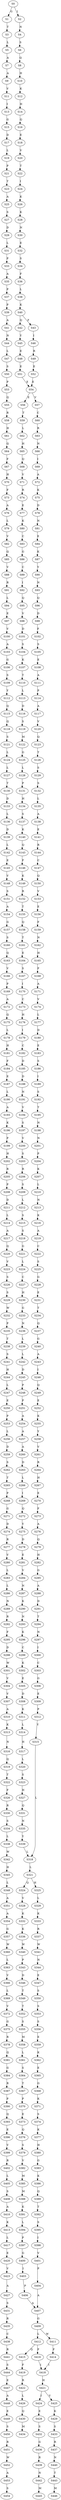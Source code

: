 strict digraph  {
	S0 -> S1 [ label = G ];
	S0 -> S2 [ label = I ];
	S1 -> S3 [ label = T ];
	S2 -> S4 [ label = N ];
	S3 -> S5 [ label = L ];
	S4 -> S6 [ label = S ];
	S5 -> S7 [ label = A ];
	S6 -> S8 [ label = Q ];
	S7 -> S9 [ label = A ];
	S8 -> S10 [ label = H ];
	S9 -> S11 [ label = V ];
	S10 -> S12 [ label = K ];
	S11 -> S13 [ label = I ];
	S12 -> S14 [ label = H ];
	S13 -> S15 [ label = G ];
	S14 -> S16 [ label = Q ];
	S15 -> S17 [ label = D ];
	S16 -> S18 [ label = E ];
	S17 -> S19 [ label = L ];
	S18 -> S20 [ label = V ];
	S19 -> S21 [ label = P ];
	S20 -> S22 [ label = T ];
	S21 -> S23 [ label = T ];
	S22 -> S24 [ label = I ];
	S23 -> S25 [ label = A ];
	S24 -> S26 [ label = K ];
	S25 -> S27 [ label = S ];
	S26 -> S28 [ label = K ];
	S27 -> S29 [ label = D ];
	S28 -> S30 [ label = N ];
	S29 -> S31 [ label = L ];
	S30 -> S32 [ label = E ];
	S31 -> S33 [ label = P ];
	S32 -> S34 [ label = S ];
	S33 -> S35 [ label = A ];
	S34 -> S36 [ label = F ];
	S35 -> S37 [ label = P ];
	S36 -> S38 [ label = L ];
	S37 -> S39 [ label = P ];
	S38 -> S40 [ label = K ];
	S39 -> S41 [ label = A ];
	S40 -> S42 [ label = Q ];
	S40 -> S43 [ label = F ];
	S41 -> S44 [ label = N ];
	S42 -> S45 [ label = Y ];
	S43 -> S46 [ label = I ];
	S44 -> S47 [ label = L ];
	S45 -> S48 [ label = E ];
	S46 -> S49 [ label = R ];
	S47 -> S50 [ label = S ];
	S48 -> S51 [ label = E ];
	S49 -> S52 [ label = E ];
	S50 -> S53 [ label = P ];
	S51 -> S54 [ label = E ];
	S52 -> S54 [ label = E ];
	S53 -> S55 [ label = Q ];
	S54 -> S56 [ label = E ];
	S54 -> S57 [ label = V ];
	S55 -> S58 [ label = R ];
	S56 -> S59 [ label = T ];
	S57 -> S60 [ label = C ];
	S58 -> S61 [ label = H ];
	S59 -> S62 [ label = L ];
	S60 -> S63 [ label = R ];
	S61 -> S64 [ label = Q ];
	S62 -> S65 [ label = H ];
	S63 -> S66 [ label = N ];
	S64 -> S67 [ label = F ];
	S65 -> S68 [ label = Q ];
	S66 -> S69 [ label = I ];
	S67 -> S70 [ label = H ];
	S68 -> S71 [ label = V ];
	S69 -> S72 [ label = A ];
	S70 -> S73 [ label = F ];
	S71 -> S74 [ label = R ];
	S72 -> S75 [ label = K ];
	S73 -> S76 [ label = A ];
	S74 -> S77 [ label = E ];
	S75 -> S78 [ label = D ];
	S76 -> S79 [ label = L ];
	S77 -> S80 [ label = K ];
	S78 -> S81 [ label = N ];
	S79 -> S82 [ label = V ];
	S80 -> S83 [ label = C ];
	S81 -> S84 [ label = E ];
	S82 -> S85 [ label = Q ];
	S83 -> S86 [ label = G ];
	S84 -> S87 [ label = K ];
	S85 -> S88 [ label = V ];
	S86 -> S89 [ label = C ];
	S87 -> S90 [ label = Y ];
	S88 -> S91 [ label = R ];
	S89 -> S92 [ label = I ];
	S90 -> S93 [ label = N ];
	S91 -> S94 [ label = L ];
	S92 -> S95 [ label = Q ];
	S93 -> S96 [ label = Q ];
	S94 -> S97 [ label = E ];
	S95 -> S98 [ label = V ];
	S96 -> S99 [ label = D ];
	S97 -> S100 [ label = V ];
	S98 -> S101 [ label = D ];
	S99 -> S102 [ label = F ];
	S100 -> S103 [ label = A ];
	S101 -> S104 [ label = S ];
	S102 -> S105 [ label = S ];
	S103 -> S106 [ label = G ];
	S104 -> S107 [ label = K ];
	S105 -> S108 [ label = E ];
	S106 -> S109 [ label = S ];
	S107 -> S110 [ label = T ];
	S108 -> S111 [ label = A ];
	S109 -> S112 [ label = Y ];
	S110 -> S113 [ label = L ];
	S111 -> S114 [ label = P ];
	S112 -> S115 [ label = Q ];
	S113 -> S116 [ label = D ];
	S114 -> S117 [ label = A ];
	S115 -> S118 [ label = Q ];
	S116 -> S119 [ label = S ];
	S117 -> S120 [ label = V ];
	S118 -> S121 [ label = S ];
	S119 -> S122 [ label = M ];
	S120 -> S123 [ label = Q ];
	S121 -> S124 [ label = L ];
	S122 -> S125 [ label = G ];
	S123 -> S126 [ label = T ];
	S124 -> S127 [ label = L ];
	S125 -> S128 [ label = L ];
	S126 -> S129 [ label = S ];
	S127 -> S130 [ label = T ];
	S128 -> S131 [ label = P ];
	S129 -> S132 [ label = S ];
	S130 -> S133 [ label = D ];
	S131 -> S134 [ label = H ];
	S132 -> S135 [ label = L ];
	S133 -> S136 [ label = L ];
	S134 -> S137 [ label = S ];
	S135 -> S138 [ label = A ];
	S136 -> S139 [ label = D ];
	S137 -> S140 [ label = K ];
	S138 -> S141 [ label = E ];
	S139 -> S142 [ label = L ];
	S140 -> S143 [ label = Q ];
	S141 -> S144 [ label = R ];
	S142 -> S145 [ label = E ];
	S143 -> S146 [ label = F ];
	S144 -> S147 [ label = C ];
	S145 -> S148 [ label = V ];
	S146 -> S149 [ label = K ];
	S147 -> S150 [ label = Q ];
	S148 -> S151 [ label = S ];
	S149 -> S152 [ label = R ];
	S150 -> S153 [ label = V ];
	S151 -> S154 [ label = A ];
	S152 -> S155 [ label = T ];
	S153 -> S156 [ label = E ];
	S154 -> S157 [ label = G ];
	S155 -> S158 [ label = Q ];
	S156 -> S159 [ label = F ];
	S157 -> S160 [ label = S ];
	S158 -> S161 [ label = T ];
	S159 -> S162 [ label = N ];
	S160 -> S163 [ label = Q ];
	S161 -> S164 [ label = E ];
	S162 -> S165 [ label = H ];
	S163 -> S166 [ label = V ];
	S164 -> S167 [ label = S ];
	S165 -> S168 [ label = F ];
	S166 -> S169 [ label = P ];
	S167 -> S170 [ label = I ];
	S168 -> S171 [ label = A ];
	S169 -> S172 [ label = A ];
	S170 -> S173 [ label = C ];
	S171 -> S174 [ label = V ];
	S172 -> S175 [ label = Q ];
	S173 -> S176 [ label = H ];
	S174 -> S177 [ label = L ];
	S175 -> S178 [ label = L ];
	S176 -> S179 [ label = I ];
	S177 -> S180 [ label = D ];
	S178 -> S181 [ label = H ];
	S179 -> S182 [ label = C ];
	S180 -> S183 [ label = E ];
	S181 -> S184 [ label = F ];
	S182 -> S185 [ label = D ];
	S183 -> S186 [ label = S ];
	S184 -> S187 [ label = E ];
	S185 -> S188 [ label = D ];
	S186 -> S189 [ label = I ];
	S187 -> S190 [ label = L ];
	S188 -> S191 [ label = N ];
	S189 -> S192 [ label = S ];
	S190 -> S193 [ label = A ];
	S191 -> S194 [ label = V ];
	S192 -> S195 [ label = T ];
	S193 -> S196 [ label = K ];
	S194 -> S197 [ label = S ];
	S195 -> S198 [ label = N ];
	S196 -> S199 [ label = P ];
	S197 -> S200 [ label = V ];
	S198 -> S201 [ label = N ];
	S199 -> S202 [ label = H ];
	S200 -> S203 [ label = S ];
	S201 -> S204 [ label = P ];
	S202 -> S205 [ label = R ];
	S203 -> S206 [ label = R ];
	S204 -> S207 [ label = K ];
	S205 -> S208 [ label = P ];
	S206 -> S209 [ label = S ];
	S207 -> S210 [ label = L ];
	S208 -> S211 [ label = D ];
	S209 -> S212 [ label = L ];
	S210 -> S213 [ label = N ];
	S211 -> S214 [ label = L ];
	S212 -> S215 [ label = S ];
	S213 -> S216 [ label = K ];
	S214 -> S217 [ label = A ];
	S215 -> S218 [ label = S ];
	S216 -> S219 [ label = A ];
	S217 -> S220 [ label = Q ];
	S218 -> S221 [ label = G ];
	S219 -> S222 [ label = C ];
	S220 -> S223 [ label = V ];
	S221 -> S224 [ label = L ];
	S222 -> S225 [ label = S ];
	S223 -> S226 [ label = S ];
	S224 -> S227 [ label = C ];
	S225 -> S228 [ label = G ];
	S226 -> S229 [ label = S ];
	S227 -> S230 [ label = H ];
	S228 -> S231 [ label = E ];
	S229 -> S232 [ label = W ];
	S230 -> S233 [ label = G ];
	S231 -> S234 [ label = T ];
	S232 -> S235 [ label = P ];
	S233 -> S236 [ label = N ];
	S234 -> S237 [ label = Q ];
	S235 -> S238 [ label = T ];
	S236 -> S239 [ label = L ];
	S237 -> S240 [ label = G ];
	S238 -> S241 [ label = S ];
	S239 -> S242 [ label = L ];
	S240 -> S243 [ label = A ];
	S241 -> S244 [ label = H ];
	S242 -> S245 [ label = D ];
	S243 -> S246 [ label = I ];
	S244 -> S247 [ label = L ];
	S245 -> S248 [ label = P ];
	S246 -> S249 [ label = Q ];
	S247 -> S250 [ label = E ];
	S248 -> S251 [ label = P ];
	S249 -> S252 [ label = E ];
	S250 -> S253 [ label = P ];
	S251 -> S254 [ label = A ];
	S252 -> S255 [ label = K ];
	S253 -> S256 [ label = L ];
	S254 -> S257 [ label = A ];
	S255 -> S258 [ label = Y ];
	S256 -> S259 [ label = D ];
	S257 -> S260 [ label = A ];
	S258 -> S261 [ label = V ];
	S259 -> S262 [ label = S ];
	S260 -> S263 [ label = D ];
	S261 -> S264 [ label = R ];
	S262 -> S265 [ label = T ];
	S263 -> S266 [ label = L ];
	S264 -> S267 [ label = H ];
	S265 -> S268 [ label = P ];
	S266 -> S269 [ label = I ];
	S267 -> S270 [ label = E ];
	S268 -> S271 [ label = G ];
	S269 -> S272 [ label = Q ];
	S270 -> S273 [ label = F ];
	S271 -> S274 [ label = D ];
	S272 -> S275 [ label = Y ];
	S273 -> S276 [ label = A ];
	S274 -> S277 [ label = R ];
	S275 -> S278 [ label = D ];
	S276 -> S279 [ label = Q ];
	S277 -> S280 [ label = V ];
	S278 -> S281 [ label = E ];
	S279 -> S282 [ label = H ];
	S280 -> S283 [ label = L ];
	S281 -> S284 [ label = V ];
	S282 -> S285 [ label = G ];
	S283 -> S286 [ label = L ];
	S284 -> S287 [ label = N ];
	S285 -> S288 [ label = A ];
	S286 -> S289 [ label = N ];
	S287 -> S290 [ label = K ];
	S288 -> S291 [ label = D ];
	S289 -> S292 [ label = R ];
	S290 -> S293 [ label = N ];
	S291 -> S294 [ label = T ];
	S292 -> S295 [ label = F ];
	S293 -> S296 [ label = K ];
	S294 -> S297 [ label = N ];
	S295 -> S298 [ label = D ];
	S296 -> S299 [ label = C ];
	S297 -> S300 [ label = I ];
	S298 -> S301 [ label = W ];
	S299 -> S302 [ label = K ];
	S300 -> S303 [ label = C ];
	S301 -> S304 [ label = V ];
	S302 -> S305 [ label = E ];
	S303 -> S306 [ label = G ];
	S304 -> S307 [ label = V ];
	S305 -> S308 [ label = D ];
	S306 -> S309 [ label = E ];
	S307 -> S310 [ label = A ];
	S308 -> S311 [ label = K ];
	S309 -> S312 [ label = P ];
	S310 -> S313 [ label = K ];
	S311 -> S314 [ label = L ];
	S312 -> S315 [ label = Y ];
	S313 -> S316 [ label = N ];
	S314 -> S317 [ label = H ];
	S315 -> S318 [ label = L ];
	S316 -> S319 [ label = Q ];
	S317 -> S320 [ label = L ];
	S318 -> S321 [ label = L ];
	S319 -> S322 [ label = T ];
	S320 -> S323 [ label = S ];
	S321 -> S324 [ label = Q ];
	S321 -> S325 [ label = H ];
	S322 -> S326 [ label = F ];
	S323 -> S327 [ label = H ];
	S324 -> S328 [ label = V ];
	S325 -> S329 [ label = L ];
	S326 -> S330 [ label = R ];
	S327 -> S331 [ label = Q ];
	S328 -> S332 [ label = K ];
	S329 -> S333 [ label = K ];
	S330 -> S334 [ label = S ];
	S331 -> S335 [ label = N ];
	S332 -> S336 [ label = K ];
	S333 -> S337 [ label = R ];
	S334 -> S338 [ label = L ];
	S335 -> S339 [ label = Y ];
	S336 -> S340 [ label = W ];
	S337 -> S341 [ label = W ];
	S338 -> S342 [ label = W ];
	S339 -> S318 [ label = L ];
	S340 -> S343 [ label = P ];
	S341 -> S344 [ label = N ];
	S342 -> S345 [ label = H ];
	S343 -> S346 [ label = D ];
	S344 -> S347 [ label = E ];
	S345 -> S348 [ label = L ];
	S346 -> S349 [ label = T ];
	S347 -> S350 [ label = S ];
	S348 -> S351 [ label = A ];
	S349 -> S352 [ label = T ];
	S350 -> S353 [ label = S ];
	S351 -> S354 [ label = A ];
	S352 -> S355 [ label = S ];
	S353 -> S356 [ label = S ];
	S354 -> S357 [ label = G ];
	S355 -> S358 [ label = M ];
	S356 -> S359 [ label = E ];
	S357 -> S360 [ label = W ];
	S358 -> S361 [ label = L ];
	S359 -> S362 [ label = K ];
	S360 -> S363 [ label = L ];
	S361 -> S364 [ label = S ];
	S362 -> S365 [ label = E ];
	S363 -> S366 [ label = V ];
	S364 -> S367 [ label = T ];
	S365 -> S368 [ label = G ];
	S366 -> S369 [ label = L ];
	S367 -> S370 [ label = P ];
	S368 -> S371 [ label = K ];
	S369 -> S372 [ label = V ];
	S370 -> S373 [ label = E ];
	S371 -> S374 [ label = S ];
	S372 -> S375 [ label = G ];
	S373 -> S376 [ label = Q ];
	S374 -> S377 [ label = K ];
	S375 -> S378 [ label = R ];
	S376 -> S379 [ label = S ];
	S377 -> S380 [ label = H ];
	S378 -> S381 [ label = Q ];
	S379 -> S382 [ label = V ];
	S380 -> S383 [ label = G ];
	S381 -> S384 [ label = G ];
	S382 -> S385 [ label = M ];
	S383 -> S386 [ label = K ];
	S384 -> S387 [ label = R ];
	S385 -> S388 [ label = M ];
	S386 -> S389 [ label = Q ];
	S387 -> S390 [ label = P ];
	S388 -> S391 [ label = K ];
	S389 -> S392 [ label = T ];
	S390 -> S393 [ label = Q ];
	S391 -> S394 [ label = L ];
	S392 -> S395 [ label = S ];
	S393 -> S396 [ label = E ];
	S394 -> S397 [ label = P ];
	S395 -> S398 [ label = I ];
	S396 -> S399 [ label = V ];
	S397 -> S400 [ label = G ];
	S398 -> S401 [ label = V ];
	S399 -> S402 [ label = R ];
	S400 -> S403 [ label = I ];
	S401 -> S404 [ label = P ];
	S402 -> S405 [ label = L ];
	S403 -> S406 [ label = P ];
	S404 -> S407 [ label = A ];
	S405 -> S408 [ label = S ];
	S406 -> S407 [ label = A ];
	S407 -> S409 [ label = G ];
	S408 -> S410 [ label = A ];
	S409 -> S411 [ label = W ];
	S409 -> S412 [ label = L ];
	S410 -> S413 [ label = K ];
	S411 -> S414 [ label = F ];
	S412 -> S415 [ label = Q ];
	S412 -> S416 [ label = F ];
	S413 -> S417 [ label = L ];
	S414 -> S418 [ label = I ];
	S415 -> S419 [ label = F ];
	S416 -> S418 [ label = I ];
	S417 -> S420 [ label = E ];
	S418 -> S421 [ label = H ];
	S419 -> S422 [ label = R ];
	S420 -> S423 [ label = V ];
	S421 -> S424 [ label = I ];
	S421 -> S425 [ label = V ];
	S422 -> S426 [ label = L ];
	S423 -> S427 [ label = A ];
	S424 -> S428 [ label = E ];
	S425 -> S429 [ label = K ];
	S426 -> S430 [ label = Q ];
	S427 -> S431 [ label = S ];
	S428 -> S432 [ label = S ];
	S429 -> S433 [ label = S ];
	S430 -> S434 [ label = M ];
	S431 -> S435 [ label = R ];
	S432 -> S436 [ label = G ];
	S433 -> S437 [ label = R ];
	S435 -> S438 [ label = C ];
	S436 -> S439 [ label = R ];
	S437 -> S440 [ label = N ];
	S438 -> S441 [ label = R ];
	S439 -> S442 [ label = N ];
	S440 -> S443 [ label = T ];
	S441 -> S444 [ label = S ];
	S442 -> S445 [ label = M ];
	S443 -> S446 [ label = M ];
	S444 -> S447 [ label = E ];
	S447 -> S448 [ label = A ];
	S448 -> S449 [ label = E ];
	S449 -> S450 [ label = S ];
	S450 -> S451 [ label = R ];
	S451 -> S452 [ label = W ];
	S452 -> S453 [ label = A ];
	S453 -> S454 [ label = S ];
}
